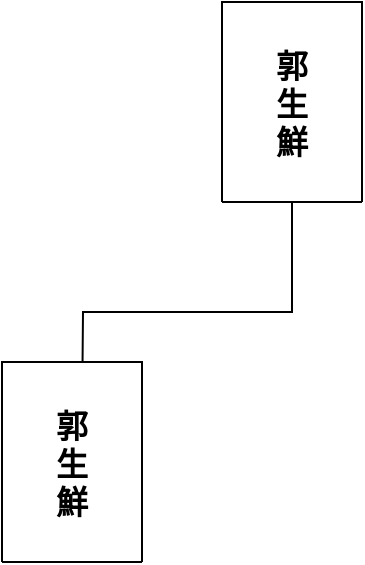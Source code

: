 <mxfile version="14.9.4" type="github">
  <diagram id="hadV3jxKsZsVeSMtyp6E" name="Page-1">
    <mxGraphModel dx="1501" dy="2010" grid="1" gridSize="10" guides="1" tooltips="1" connect="1" arrows="1" fold="1" page="1" pageScale="1" pageWidth="827" pageHeight="1169" math="0" shadow="0">
      <root>
        <mxCell id="0" />
        <mxCell id="1" parent="0" />
        <mxCell id="VvRNQuSe1x1naTqKAvL5-1" style="edgeStyle=orthogonalEdgeStyle;rounded=0;orthogonalLoop=1;jettySize=auto;html=1;exitX=0.5;exitY=1;exitDx=0;exitDy=0;entryX=0.5;entryY=0;entryDx=0;entryDy=0;fontSize=16;" edge="1" parent="1" source="VvRNQuSe1x1naTqKAvL5-9">
          <mxGeometry relative="1" as="geometry">
            <mxPoint x="310" y="-920" as="targetPoint" />
            <mxPoint x="410" y="-1010" as="sourcePoint" />
          </mxGeometry>
        </mxCell>
        <mxCell id="VvRNQuSe1x1naTqKAvL5-2" value="郭&#xa;生&#xa;鮮" style="swimlane;fontStyle=1;childLayout=stackLayout;horizontal=1;startSize=100;horizontalStack=0;resizeParent=1;resizeParentMax=0;resizeLast=0;collapsible=1;marginBottom=0;fontSize=16;labelBorderColor=none;labelBackgroundColor=#ffffff;" vertex="1" collapsed="1" parent="1">
          <mxGeometry x="270" y="-950" width="70" height="100" as="geometry">
            <mxRectangle x="220" y="140" width="180" height="264" as="alternateBounds" />
          </mxGeometry>
        </mxCell>
        <mxCell id="VvRNQuSe1x1naTqKAvL5-3" value="-name: String" style="text;strokeColor=none;fillColor=none;align=left;verticalAlign=top;spacingLeft=4;spacingRight=4;overflow=hidden;rotatable=0;points=[[0,0.5],[1,0.5]];portConstraint=eastwest;fontSize=16;" vertex="1" parent="VvRNQuSe1x1naTqKAvL5-2">
          <mxGeometry y="100" width="70" height="26" as="geometry" />
        </mxCell>
        <mxCell id="VvRNQuSe1x1naTqKAvL5-4" value="-birthDate: Date" style="text;strokeColor=none;fillColor=none;align=left;verticalAlign=top;spacingLeft=4;spacingRight=4;overflow=hidden;rotatable=0;points=[[0,0.5],[1,0.5]];portConstraint=eastwest;fontSize=16;" vertex="1" parent="VvRNQuSe1x1naTqKAvL5-2">
          <mxGeometry y="126" width="70" height="26" as="geometry" />
        </mxCell>
        <mxCell id="VvRNQuSe1x1naTqKAvL5-5" value="" style="line;strokeWidth=1;fillColor=none;align=left;verticalAlign=middle;spacingTop=-1;spacingLeft=3;spacingRight=3;rotatable=0;labelPosition=right;points=[];portConstraint=eastwest;fontSize=16;" vertex="1" parent="VvRNQuSe1x1naTqKAvL5-2">
          <mxGeometry y="152" width="70" height="8" as="geometry" />
        </mxCell>
        <mxCell id="VvRNQuSe1x1naTqKAvL5-6" value="+getName(): String" style="text;strokeColor=none;fillColor=none;align=left;verticalAlign=top;spacingLeft=4;spacingRight=4;overflow=hidden;rotatable=0;points=[[0,0.5],[1,0.5]];portConstraint=eastwest;fontSize=16;" vertex="1" parent="VvRNQuSe1x1naTqKAvL5-2">
          <mxGeometry y="160" width="70" height="26" as="geometry" />
        </mxCell>
        <mxCell id="VvRNQuSe1x1naTqKAvL5-7" value="+setName(String): void" style="text;strokeColor=none;fillColor=none;align=left;verticalAlign=top;spacingLeft=4;spacingRight=4;overflow=hidden;rotatable=0;points=[[0,0.5],[1,0.5]];portConstraint=eastwest;fontSize=16;" vertex="1" parent="VvRNQuSe1x1naTqKAvL5-2">
          <mxGeometry y="186" width="70" height="26" as="geometry" />
        </mxCell>
        <mxCell id="VvRNQuSe1x1naTqKAvL5-8" value="+isBirthday(): boolean" style="text;strokeColor=none;fillColor=none;align=left;verticalAlign=top;spacingLeft=4;spacingRight=4;overflow=hidden;rotatable=0;points=[[0,0.5],[1,0.5]];portConstraint=eastwest;fontSize=16;" vertex="1" parent="VvRNQuSe1x1naTqKAvL5-2">
          <mxGeometry y="212" width="70" height="52" as="geometry" />
        </mxCell>
        <mxCell id="VvRNQuSe1x1naTqKAvL5-9" value="郭&#xa;生&#xa;鮮" style="swimlane;fontStyle=1;childLayout=stackLayout;horizontal=1;startSize=100;horizontalStack=0;resizeParent=1;resizeParentMax=0;resizeLast=0;collapsible=1;marginBottom=0;fontSize=16;labelBorderColor=none;labelBackgroundColor=#ffffff;" vertex="1" collapsed="1" parent="1">
          <mxGeometry x="380" y="-1130" width="70" height="100" as="geometry">
            <mxRectangle x="380" y="-1130" width="180" height="264" as="alternateBounds" />
          </mxGeometry>
        </mxCell>
        <mxCell id="VvRNQuSe1x1naTqKAvL5-10" value="-name: String" style="text;strokeColor=none;fillColor=none;align=left;verticalAlign=top;spacingLeft=4;spacingRight=4;overflow=hidden;rotatable=0;points=[[0,0.5],[1,0.5]];portConstraint=eastwest;fontSize=16;" vertex="1" parent="VvRNQuSe1x1naTqKAvL5-9">
          <mxGeometry y="100" width="70" height="26" as="geometry" />
        </mxCell>
        <mxCell id="VvRNQuSe1x1naTqKAvL5-11" value="-birthDate: Date" style="text;strokeColor=none;fillColor=none;align=left;verticalAlign=top;spacingLeft=4;spacingRight=4;overflow=hidden;rotatable=0;points=[[0,0.5],[1,0.5]];portConstraint=eastwest;fontSize=16;" vertex="1" parent="VvRNQuSe1x1naTqKAvL5-9">
          <mxGeometry y="126" width="70" height="26" as="geometry" />
        </mxCell>
        <mxCell id="VvRNQuSe1x1naTqKAvL5-12" value="" style="line;strokeWidth=1;fillColor=none;align=left;verticalAlign=middle;spacingTop=-1;spacingLeft=3;spacingRight=3;rotatable=0;labelPosition=right;points=[];portConstraint=eastwest;fontSize=16;" vertex="1" parent="VvRNQuSe1x1naTqKAvL5-9">
          <mxGeometry y="152" width="70" height="8" as="geometry" />
        </mxCell>
        <mxCell id="VvRNQuSe1x1naTqKAvL5-13" value="+getName(): String" style="text;strokeColor=none;fillColor=none;align=left;verticalAlign=top;spacingLeft=4;spacingRight=4;overflow=hidden;rotatable=0;points=[[0,0.5],[1,0.5]];portConstraint=eastwest;fontSize=16;" vertex="1" parent="VvRNQuSe1x1naTqKAvL5-9">
          <mxGeometry y="160" width="70" height="26" as="geometry" />
        </mxCell>
        <mxCell id="VvRNQuSe1x1naTqKAvL5-14" value="+setName(String): void" style="text;strokeColor=none;fillColor=none;align=left;verticalAlign=top;spacingLeft=4;spacingRight=4;overflow=hidden;rotatable=0;points=[[0,0.5],[1,0.5]];portConstraint=eastwest;fontSize=16;" vertex="1" parent="VvRNQuSe1x1naTqKAvL5-9">
          <mxGeometry y="186" width="70" height="26" as="geometry" />
        </mxCell>
        <mxCell id="VvRNQuSe1x1naTqKAvL5-15" value="+isBirthday(): boolean" style="text;strokeColor=none;fillColor=none;align=left;verticalAlign=top;spacingLeft=4;spacingRight=4;overflow=hidden;rotatable=0;points=[[0,0.5],[1,0.5]];portConstraint=eastwest;fontSize=16;" vertex="1" parent="VvRNQuSe1x1naTqKAvL5-9">
          <mxGeometry y="212" width="70" height="52" as="geometry" />
        </mxCell>
      </root>
    </mxGraphModel>
  </diagram>
</mxfile>
